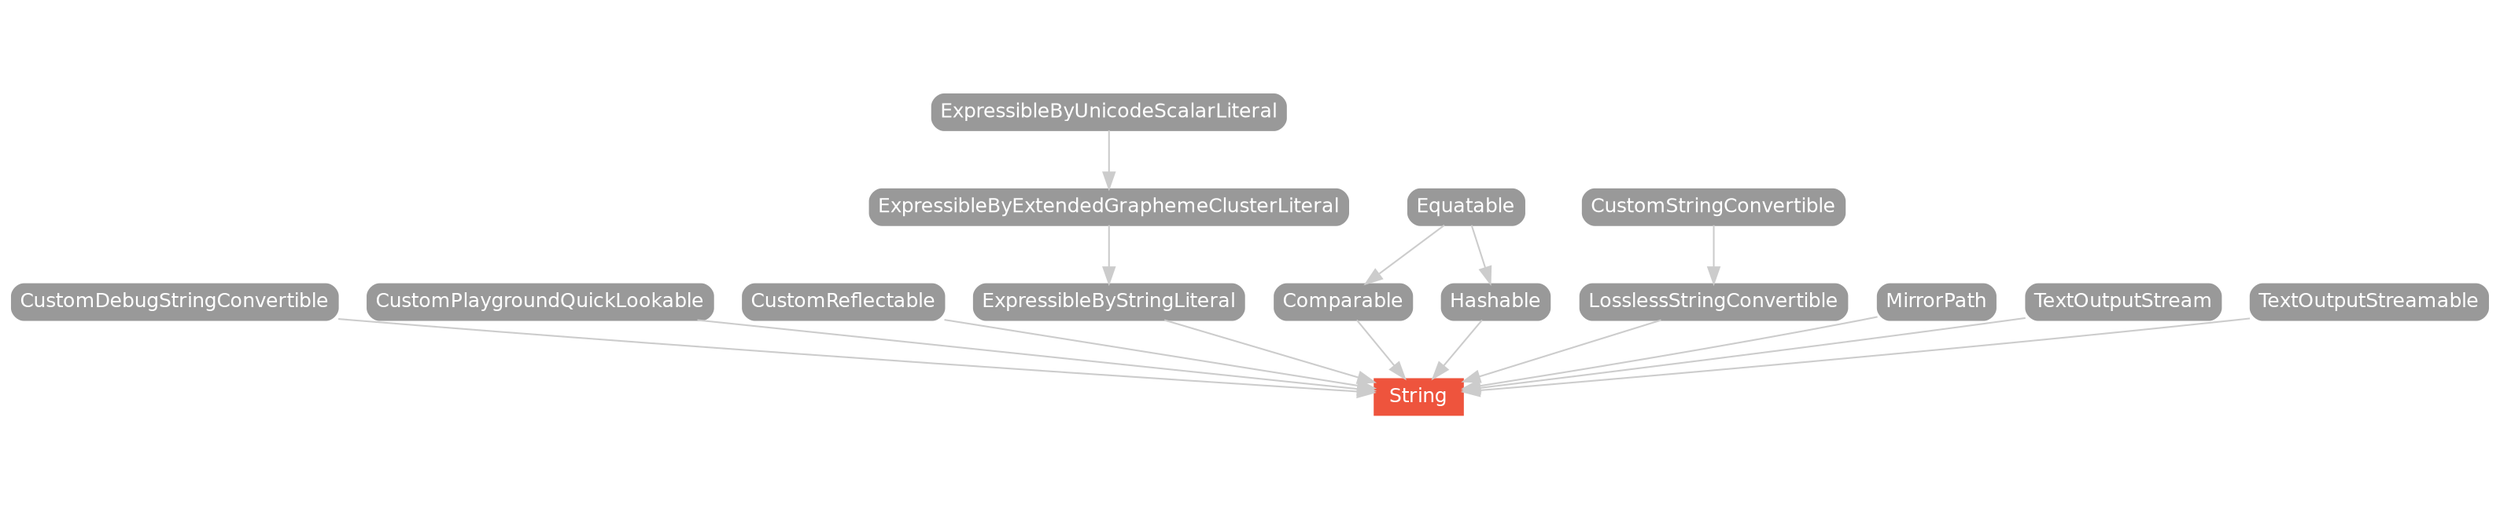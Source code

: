 strict digraph "String - Type Hierarchy - SwiftDoc.org" {
    pad="0.1,0.8"
    node [shape=box, style="filled,rounded", color="#999999", fillcolor="#999999", fontcolor=white, fontname=Helvetica, fontnames="Helvetica,sansserif", fontsize=12, margin="0.07,0.05", height="0.3"]
    edge [color="#cccccc"]
    "Comparable" [URL="/protocol/Comparable/hierarchy/"]
    "CustomDebugStringConvertible" [URL="/protocol/CustomDebugStringConvertible/hierarchy/"]
    "CustomPlaygroundQuickLookable" [URL="/protocol/CustomPlaygroundQuickLookable/hierarchy/"]
    "CustomReflectable" [URL="/protocol/CustomReflectable/hierarchy/"]
    "CustomStringConvertible" [URL="/protocol/CustomStringConvertible/hierarchy/"]
    "Equatable" [URL="/protocol/Equatable/hierarchy/"]
    "ExpressibleByExtendedGraphemeClusterLiteral" [URL="/protocol/ExpressibleByExtendedGraphemeClusterLiteral/hierarchy/"]
    "ExpressibleByStringLiteral" [URL="/protocol/ExpressibleByStringLiteral/hierarchy/"]
    "ExpressibleByUnicodeScalarLiteral" [URL="/protocol/ExpressibleByUnicodeScalarLiteral/hierarchy/"]
    "Hashable" [URL="/protocol/Hashable/hierarchy/"]
    "LosslessStringConvertible" [URL="/protocol/LosslessStringConvertible/hierarchy/"]
    "MirrorPath" [URL="/protocol/MirrorPath/hierarchy/"]
    "String" [URL="/type/String/", style="filled", fillcolor="#ee543d", color="#ee543d"]
    "TextOutputStream" [URL="/protocol/TextOutputStream/hierarchy/"]
    "TextOutputStreamable" [URL="/protocol/TextOutputStreamable/hierarchy/"]    "CustomReflectable" -> "String"
    "CustomPlaygroundQuickLookable" -> "String"
    "TextOutputStream" -> "String"
    "TextOutputStreamable" -> "String"
    "ExpressibleByStringLiteral" -> "String"
    "CustomDebugStringConvertible" -> "String"
    "LosslessStringConvertible" -> "String"
    "Comparable" -> "String"
    "Hashable" -> "String"
    "MirrorPath" -> "String"
    "ExpressibleByExtendedGraphemeClusterLiteral" -> "ExpressibleByStringLiteral"
    "ExpressibleByUnicodeScalarLiteral" -> "ExpressibleByExtendedGraphemeClusterLiteral"
    "CustomStringConvertible" -> "LosslessStringConvertible"
    "Equatable" -> "Comparable"
    "Equatable" -> "Hashable"
    subgraph Types {
        rank = max; "String";
    }
}